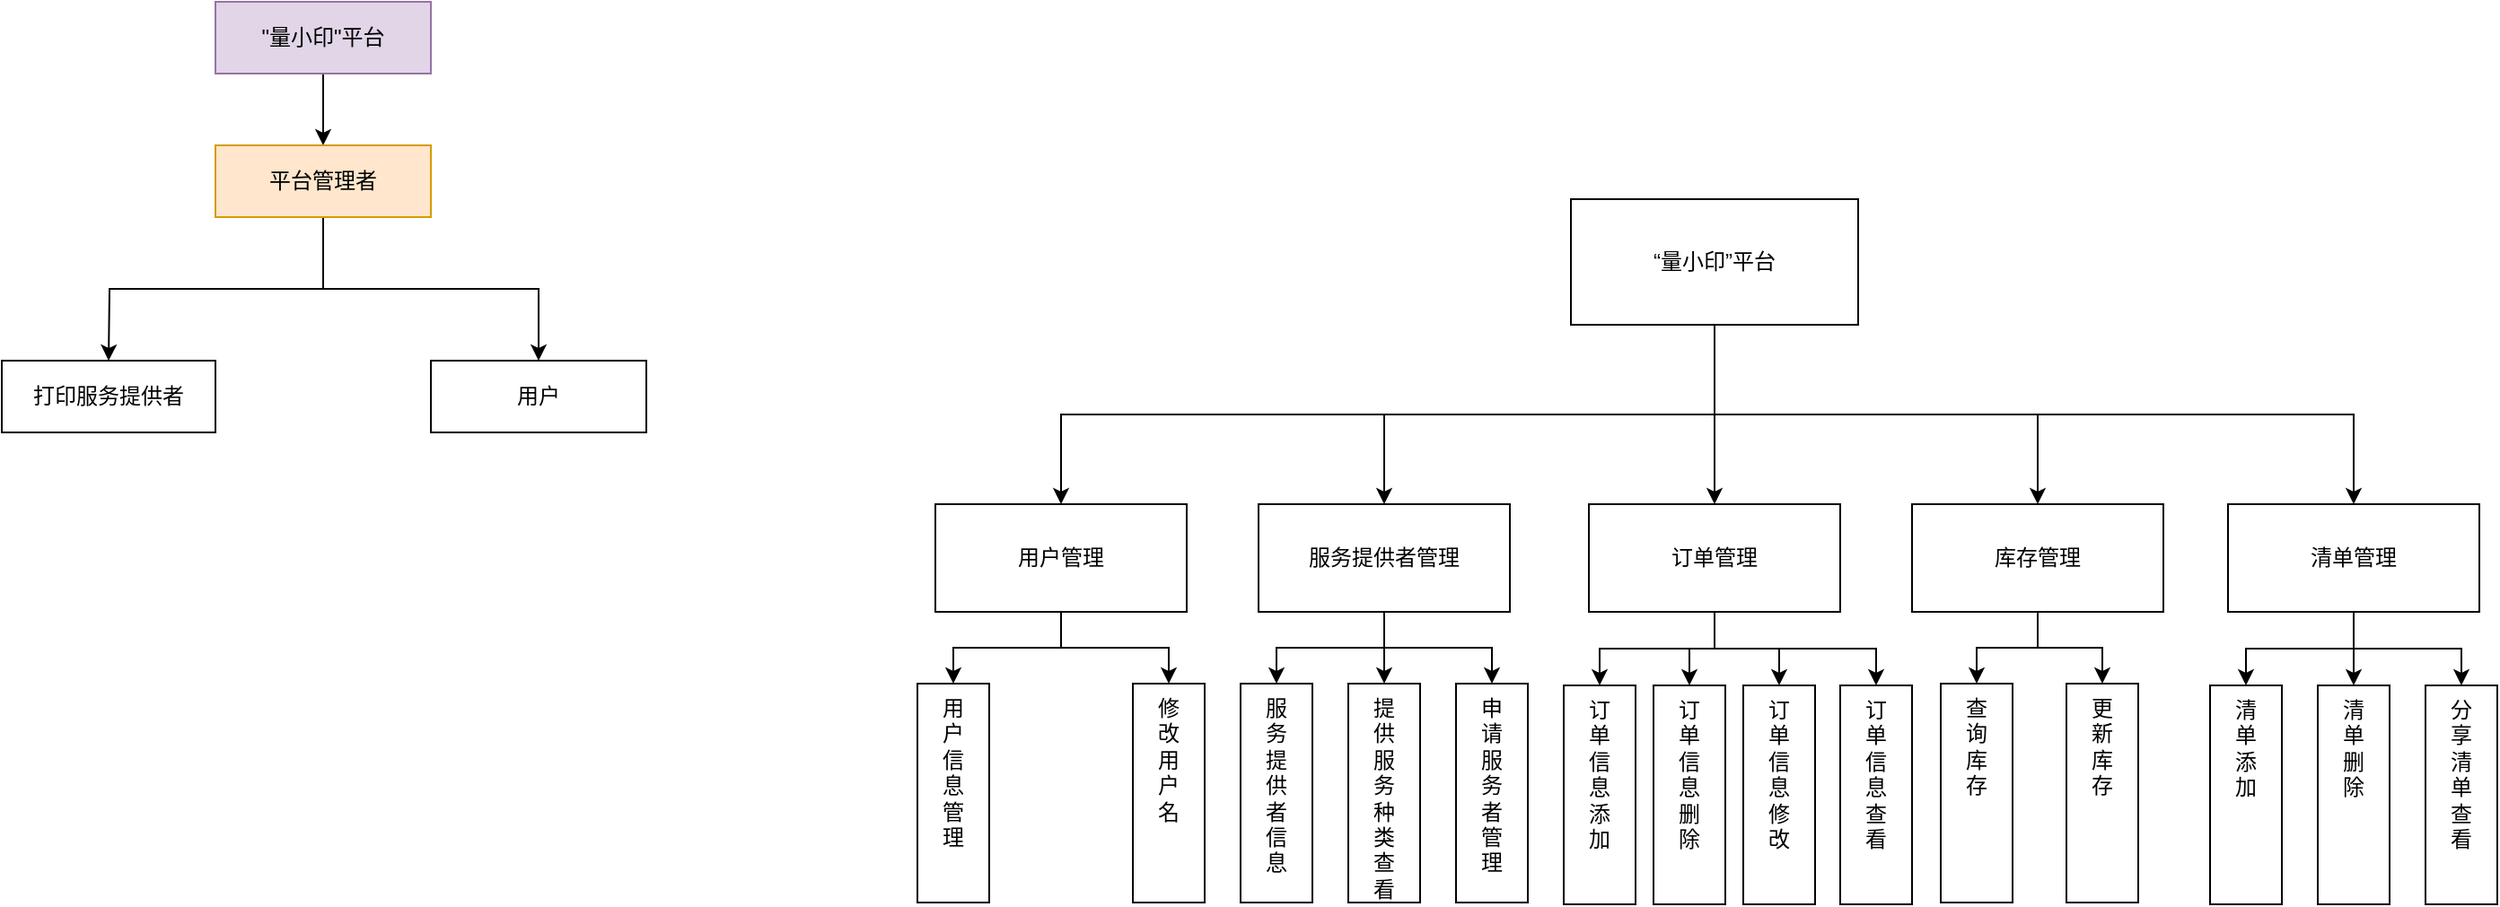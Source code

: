 <mxfile version="24.5.4" type="github">
  <diagram id="prtHgNgQTEPvFCAcTncT" name="Page-1">
    <mxGraphModel dx="2136" dy="706" grid="1" gridSize="10" guides="1" tooltips="1" connect="1" arrows="0" fold="1" page="1" pageScale="1" pageWidth="827" pageHeight="1169" math="0" shadow="0">
      <root>
        <mxCell id="0" />
        <mxCell id="1" parent="0" />
        <mxCell id="eo8ztyCEDaZwSNmkS5eb-23" style="edgeStyle=none;rounded=0;orthogonalLoop=1;jettySize=auto;html=1;exitX=0.5;exitY=1;exitDx=0;exitDy=0;entryX=0.5;entryY=0;entryDx=0;entryDy=0;fontFamily=Helvetica;fontSize=12;fontColor=default;" parent="1" source="eo8ztyCEDaZwSNmkS5eb-1" target="eo8ztyCEDaZwSNmkS5eb-5" edge="1">
          <mxGeometry relative="1" as="geometry" />
        </mxCell>
        <mxCell id="eo8ztyCEDaZwSNmkS5eb-1" value="&quot;量小印&quot;平台" style="rounded=0;whiteSpace=wrap;html=1;fillColor=#e1d5e7;strokeColor=#9673a6;" parent="1" vertex="1">
          <mxGeometry x="-531" width="120" height="40" as="geometry" />
        </mxCell>
        <mxCell id="eo8ztyCEDaZwSNmkS5eb-22" style="edgeStyle=none;rounded=0;orthogonalLoop=1;jettySize=auto;html=1;exitX=0.5;exitY=1;exitDx=0;exitDy=0;entryX=0.5;entryY=0;entryDx=0;entryDy=0;fontFamily=Helvetica;fontSize=12;fontColor=default;" parent="1" source="eo8ztyCEDaZwSNmkS5eb-5" target="eo8ztyCEDaZwSNmkS5eb-7" edge="1">
          <mxGeometry relative="1" as="geometry">
            <Array as="points">
              <mxPoint x="-471" y="160" />
              <mxPoint x="-590" y="160" />
            </Array>
          </mxGeometry>
        </mxCell>
        <mxCell id="eo8ztyCEDaZwSNmkS5eb-26" style="edgeStyle=none;rounded=0;orthogonalLoop=1;jettySize=auto;html=1;exitX=0.5;exitY=1;exitDx=0;exitDy=0;entryX=0.5;entryY=0;entryDx=0;entryDy=0;fontFamily=Helvetica;fontSize=12;fontColor=default;" parent="1" source="eo8ztyCEDaZwSNmkS5eb-5" target="eo8ztyCEDaZwSNmkS5eb-25" edge="1">
          <mxGeometry relative="1" as="geometry">
            <Array as="points">
              <mxPoint x="-471" y="160" />
              <mxPoint x="-351" y="160" />
            </Array>
          </mxGeometry>
        </mxCell>
        <mxCell id="eo8ztyCEDaZwSNmkS5eb-5" value="平台管理者" style="rounded=0;whiteSpace=wrap;html=1;fillColor=#ffe6cc;strokeColor=#d79b00;" parent="1" vertex="1">
          <mxGeometry x="-531" y="80" width="120" height="40" as="geometry" />
        </mxCell>
        <mxCell id="eo8ztyCEDaZwSNmkS5eb-7" value="打印服务提供者" style="rounded=0;whiteSpace=wrap;html=1;" parent="1" vertex="1">
          <mxGeometry x="-650" y="200" width="119" height="40" as="geometry" />
        </mxCell>
        <mxCell id="eo8ztyCEDaZwSNmkS5eb-25" value="用户" style="rounded=0;whiteSpace=wrap;html=1;align=center;verticalAlign=middle;fontFamily=Helvetica;fontSize=12;" parent="1" vertex="1">
          <mxGeometry x="-411" y="200" width="120" height="40" as="geometry" />
        </mxCell>
        <mxCell id="jekMzqSXlH_Obq3xWIvD-2" value="用&lt;div&gt;户&lt;/div&gt;&lt;div&gt;信&lt;/div&gt;&lt;div&gt;息&lt;/div&gt;&lt;div&gt;管&lt;/div&gt;&lt;div&gt;理&lt;/div&gt;" style="rounded=0;whiteSpace=wrap;html=1;verticalAlign=top;horizontal=1;textDirection=ltr;" vertex="1" parent="1">
          <mxGeometry x="-140" y="380" width="40" height="122" as="geometry" />
        </mxCell>
        <mxCell id="jekMzqSXlH_Obq3xWIvD-9" style="edgeStyle=orthogonalEdgeStyle;rounded=0;orthogonalLoop=1;jettySize=auto;html=1;exitX=0.5;exitY=1;exitDx=0;exitDy=0;entryX=0.5;entryY=0;entryDx=0;entryDy=0;" edge="1" parent="1" source="jekMzqSXlH_Obq3xWIvD-3" target="jekMzqSXlH_Obq3xWIvD-5">
          <mxGeometry relative="1" as="geometry" />
        </mxCell>
        <mxCell id="jekMzqSXlH_Obq3xWIvD-10" style="edgeStyle=orthogonalEdgeStyle;rounded=0;orthogonalLoop=1;jettySize=auto;html=1;exitX=0.5;exitY=1;exitDx=0;exitDy=0;entryX=0.5;entryY=0;entryDx=0;entryDy=0;" edge="1" parent="1" source="jekMzqSXlH_Obq3xWIvD-3" target="jekMzqSXlH_Obq3xWIvD-4">
          <mxGeometry relative="1" as="geometry" />
        </mxCell>
        <mxCell id="jekMzqSXlH_Obq3xWIvD-11" style="edgeStyle=orthogonalEdgeStyle;rounded=0;orthogonalLoop=1;jettySize=auto;html=1;exitX=0.5;exitY=1;exitDx=0;exitDy=0;entryX=0.5;entryY=0;entryDx=0;entryDy=0;" edge="1" parent="1" source="jekMzqSXlH_Obq3xWIvD-3" target="jekMzqSXlH_Obq3xWIvD-6">
          <mxGeometry relative="1" as="geometry" />
        </mxCell>
        <mxCell id="jekMzqSXlH_Obq3xWIvD-12" style="edgeStyle=orthogonalEdgeStyle;rounded=0;orthogonalLoop=1;jettySize=auto;html=1;exitX=0.5;exitY=1;exitDx=0;exitDy=0;entryX=0.5;entryY=0;entryDx=0;entryDy=0;" edge="1" parent="1" source="jekMzqSXlH_Obq3xWIvD-3" target="jekMzqSXlH_Obq3xWIvD-7">
          <mxGeometry relative="1" as="geometry" />
        </mxCell>
        <mxCell id="jekMzqSXlH_Obq3xWIvD-26" style="edgeStyle=orthogonalEdgeStyle;rounded=0;orthogonalLoop=1;jettySize=auto;html=1;exitX=0.5;exitY=1;exitDx=0;exitDy=0;entryX=0.5;entryY=0;entryDx=0;entryDy=0;" edge="1" parent="1" source="jekMzqSXlH_Obq3xWIvD-3" target="jekMzqSXlH_Obq3xWIvD-25">
          <mxGeometry relative="1" as="geometry" />
        </mxCell>
        <mxCell id="jekMzqSXlH_Obq3xWIvD-3" value="“量小印”平台" style="rounded=0;whiteSpace=wrap;html=1;" vertex="1" parent="1">
          <mxGeometry x="224" y="110" width="160" height="70" as="geometry" />
        </mxCell>
        <mxCell id="jekMzqSXlH_Obq3xWIvD-36" style="edgeStyle=orthogonalEdgeStyle;rounded=0;orthogonalLoop=1;jettySize=auto;html=1;exitX=0.5;exitY=1;exitDx=0;exitDy=0;entryX=0.5;entryY=0;entryDx=0;entryDy=0;" edge="1" parent="1" source="jekMzqSXlH_Obq3xWIvD-4" target="jekMzqSXlH_Obq3xWIvD-13">
          <mxGeometry relative="1" as="geometry" />
        </mxCell>
        <mxCell id="jekMzqSXlH_Obq3xWIvD-37" style="edgeStyle=orthogonalEdgeStyle;rounded=0;orthogonalLoop=1;jettySize=auto;html=1;exitX=0.5;exitY=1;exitDx=0;exitDy=0;" edge="1" parent="1" source="jekMzqSXlH_Obq3xWIvD-4" target="jekMzqSXlH_Obq3xWIvD-14">
          <mxGeometry relative="1" as="geometry" />
        </mxCell>
        <mxCell id="jekMzqSXlH_Obq3xWIvD-38" style="edgeStyle=orthogonalEdgeStyle;rounded=0;orthogonalLoop=1;jettySize=auto;html=1;exitX=0.5;exitY=1;exitDx=0;exitDy=0;" edge="1" parent="1" source="jekMzqSXlH_Obq3xWIvD-4" target="jekMzqSXlH_Obq3xWIvD-15">
          <mxGeometry relative="1" as="geometry" />
        </mxCell>
        <mxCell id="jekMzqSXlH_Obq3xWIvD-39" style="edgeStyle=orthogonalEdgeStyle;rounded=0;orthogonalLoop=1;jettySize=auto;html=1;exitX=0.5;exitY=1;exitDx=0;exitDy=0;entryX=0.5;entryY=0;entryDx=0;entryDy=0;" edge="1" parent="1" source="jekMzqSXlH_Obq3xWIvD-4" target="jekMzqSXlH_Obq3xWIvD-16">
          <mxGeometry relative="1" as="geometry" />
        </mxCell>
        <mxCell id="jekMzqSXlH_Obq3xWIvD-4" value="订单管理" style="rounded=0;whiteSpace=wrap;html=1;" vertex="1" parent="1">
          <mxGeometry x="234" y="280" width="140" height="60" as="geometry" />
        </mxCell>
        <mxCell id="jekMzqSXlH_Obq3xWIvD-31" style="edgeStyle=orthogonalEdgeStyle;rounded=0;orthogonalLoop=1;jettySize=auto;html=1;exitX=0.5;exitY=1;exitDx=0;exitDy=0;entryX=0.5;entryY=0;entryDx=0;entryDy=0;" edge="1" parent="1" source="jekMzqSXlH_Obq3xWIvD-5" target="jekMzqSXlH_Obq3xWIvD-2">
          <mxGeometry relative="1" as="geometry" />
        </mxCell>
        <mxCell id="jekMzqSXlH_Obq3xWIvD-32" style="edgeStyle=orthogonalEdgeStyle;rounded=0;orthogonalLoop=1;jettySize=auto;html=1;exitX=0.5;exitY=1;exitDx=0;exitDy=0;entryX=0.5;entryY=0;entryDx=0;entryDy=0;" edge="1" parent="1" source="jekMzqSXlH_Obq3xWIvD-5" target="jekMzqSXlH_Obq3xWIvD-23">
          <mxGeometry relative="1" as="geometry" />
        </mxCell>
        <mxCell id="jekMzqSXlH_Obq3xWIvD-5" value="用户管理" style="rounded=0;whiteSpace=wrap;html=1;" vertex="1" parent="1">
          <mxGeometry x="-130" y="280" width="140" height="60" as="geometry" />
        </mxCell>
        <mxCell id="jekMzqSXlH_Obq3xWIvD-40" style="edgeStyle=orthogonalEdgeStyle;rounded=0;orthogonalLoop=1;jettySize=auto;html=1;exitX=0.5;exitY=1;exitDx=0;exitDy=0;entryX=0.5;entryY=0;entryDx=0;entryDy=0;" edge="1" parent="1" source="jekMzqSXlH_Obq3xWIvD-6" target="jekMzqSXlH_Obq3xWIvD-17">
          <mxGeometry relative="1" as="geometry" />
        </mxCell>
        <mxCell id="jekMzqSXlH_Obq3xWIvD-41" style="edgeStyle=orthogonalEdgeStyle;rounded=0;orthogonalLoop=1;jettySize=auto;html=1;exitX=0.5;exitY=1;exitDx=0;exitDy=0;entryX=0.5;entryY=0;entryDx=0;entryDy=0;" edge="1" parent="1" source="jekMzqSXlH_Obq3xWIvD-6" target="jekMzqSXlH_Obq3xWIvD-18">
          <mxGeometry relative="1" as="geometry" />
        </mxCell>
        <mxCell id="jekMzqSXlH_Obq3xWIvD-6" value="库存管理" style="rounded=0;whiteSpace=wrap;html=1;" vertex="1" parent="1">
          <mxGeometry x="414" y="280" width="140" height="60" as="geometry" />
        </mxCell>
        <mxCell id="jekMzqSXlH_Obq3xWIvD-42" style="edgeStyle=orthogonalEdgeStyle;rounded=0;orthogonalLoop=1;jettySize=auto;html=1;exitX=0.5;exitY=1;exitDx=0;exitDy=0;entryX=0.5;entryY=0;entryDx=0;entryDy=0;" edge="1" parent="1" source="jekMzqSXlH_Obq3xWIvD-7" target="jekMzqSXlH_Obq3xWIvD-19">
          <mxGeometry relative="1" as="geometry" />
        </mxCell>
        <mxCell id="jekMzqSXlH_Obq3xWIvD-43" style="edgeStyle=orthogonalEdgeStyle;rounded=0;orthogonalLoop=1;jettySize=auto;html=1;exitX=0.5;exitY=1;exitDx=0;exitDy=0;entryX=0.5;entryY=0;entryDx=0;entryDy=0;" edge="1" parent="1" source="jekMzqSXlH_Obq3xWIvD-7" target="jekMzqSXlH_Obq3xWIvD-20">
          <mxGeometry relative="1" as="geometry" />
        </mxCell>
        <mxCell id="jekMzqSXlH_Obq3xWIvD-44" style="edgeStyle=orthogonalEdgeStyle;rounded=0;orthogonalLoop=1;jettySize=auto;html=1;exitX=0.5;exitY=1;exitDx=0;exitDy=0;entryX=0.5;entryY=0;entryDx=0;entryDy=0;" edge="1" parent="1" source="jekMzqSXlH_Obq3xWIvD-7" target="jekMzqSXlH_Obq3xWIvD-22">
          <mxGeometry relative="1" as="geometry" />
        </mxCell>
        <mxCell id="jekMzqSXlH_Obq3xWIvD-7" value="清单管理" style="rounded=0;whiteSpace=wrap;html=1;" vertex="1" parent="1">
          <mxGeometry x="590" y="280" width="140" height="60" as="geometry" />
        </mxCell>
        <mxCell id="jekMzqSXlH_Obq3xWIvD-13" value="订&lt;div&gt;单&lt;/div&gt;&lt;div&gt;信&lt;/div&gt;&lt;div&gt;息&lt;/div&gt;&lt;div&gt;添&lt;/div&gt;&lt;div&gt;加&lt;/div&gt;" style="rounded=0;whiteSpace=wrap;html=1;verticalAlign=top;horizontal=1;textDirection=ltr;" vertex="1" parent="1">
          <mxGeometry x="220" y="381" width="40" height="122" as="geometry" />
        </mxCell>
        <mxCell id="jekMzqSXlH_Obq3xWIvD-14" value="订&lt;div&gt;单&lt;/div&gt;&lt;div&gt;信&lt;/div&gt;&lt;div&gt;息&lt;/div&gt;&lt;div&gt;删&lt;/div&gt;&lt;div&gt;除&lt;/div&gt;" style="rounded=0;whiteSpace=wrap;html=1;verticalAlign=top;horizontal=1;textDirection=ltr;" vertex="1" parent="1">
          <mxGeometry x="270" y="381" width="40" height="122" as="geometry" />
        </mxCell>
        <mxCell id="jekMzqSXlH_Obq3xWIvD-15" value="订&lt;div&gt;单&lt;/div&gt;&lt;div&gt;信&lt;/div&gt;&lt;div&gt;息&lt;/div&gt;&lt;div&gt;修&lt;/div&gt;&lt;div&gt;改&lt;/div&gt;" style="rounded=0;whiteSpace=wrap;html=1;verticalAlign=top;horizontal=1;textDirection=ltr;" vertex="1" parent="1">
          <mxGeometry x="320" y="381" width="40" height="122" as="geometry" />
        </mxCell>
        <mxCell id="jekMzqSXlH_Obq3xWIvD-16" value="订&lt;div&gt;单&lt;/div&gt;&lt;div&gt;信&lt;/div&gt;&lt;div&gt;息&lt;/div&gt;&lt;div&gt;查&lt;/div&gt;&lt;div&gt;看&lt;/div&gt;" style="rounded=0;whiteSpace=wrap;html=1;verticalAlign=top;horizontal=1;textDirection=ltr;" vertex="1" parent="1">
          <mxGeometry x="374" y="381" width="40" height="122" as="geometry" />
        </mxCell>
        <mxCell id="jekMzqSXlH_Obq3xWIvD-17" value="查&lt;div&gt;询&lt;/div&gt;&lt;div&gt;库&lt;/div&gt;&lt;div&gt;存&lt;/div&gt;" style="rounded=0;whiteSpace=wrap;html=1;verticalAlign=top;horizontal=1;textDirection=ltr;" vertex="1" parent="1">
          <mxGeometry x="430" y="380" width="40" height="122" as="geometry" />
        </mxCell>
        <mxCell id="jekMzqSXlH_Obq3xWIvD-18" value="更&lt;div&gt;新&lt;/div&gt;&lt;div&gt;库&lt;/div&gt;&lt;div&gt;存&lt;/div&gt;" style="rounded=0;whiteSpace=wrap;html=1;verticalAlign=top;horizontal=1;textDirection=ltr;" vertex="1" parent="1">
          <mxGeometry x="500" y="380" width="40" height="122" as="geometry" />
        </mxCell>
        <mxCell id="jekMzqSXlH_Obq3xWIvD-19" value="&lt;div&gt;清&lt;/div&gt;&lt;div&gt;单&lt;/div&gt;&lt;div&gt;&lt;span style=&quot;background-color: initial;&quot;&gt;添&lt;/span&gt;&lt;/div&gt;&lt;div&gt;加&lt;/div&gt;" style="rounded=0;whiteSpace=wrap;html=1;verticalAlign=top;horizontal=1;textDirection=ltr;" vertex="1" parent="1">
          <mxGeometry x="580" y="381" width="40" height="122" as="geometry" />
        </mxCell>
        <mxCell id="jekMzqSXlH_Obq3xWIvD-20" value="&lt;div&gt;清&lt;/div&gt;&lt;div&gt;单&lt;/div&gt;&lt;div&gt;删&lt;/div&gt;&lt;div&gt;除&lt;/div&gt;" style="rounded=0;whiteSpace=wrap;html=1;verticalAlign=top;horizontal=1;textDirection=ltr;" vertex="1" parent="1">
          <mxGeometry x="640" y="381" width="40" height="122" as="geometry" />
        </mxCell>
        <mxCell id="jekMzqSXlH_Obq3xWIvD-22" value="&lt;div&gt;分&lt;/div&gt;&lt;div&gt;享&lt;/div&gt;&lt;div&gt;清&lt;/div&gt;&lt;div&gt;单&lt;/div&gt;&lt;div&gt;查&lt;/div&gt;&lt;div&gt;看&lt;/div&gt;" style="rounded=0;whiteSpace=wrap;html=1;verticalAlign=top;horizontal=1;textDirection=ltr;" vertex="1" parent="1">
          <mxGeometry x="700" y="381" width="40" height="122" as="geometry" />
        </mxCell>
        <mxCell id="jekMzqSXlH_Obq3xWIvD-23" value="修&lt;div&gt;改&lt;/div&gt;&lt;div&gt;用&lt;/div&gt;&lt;div&gt;户&lt;/div&gt;&lt;div&gt;名&lt;/div&gt;" style="rounded=0;whiteSpace=wrap;html=1;verticalAlign=top;horizontal=1;textDirection=ltr;" vertex="1" parent="1">
          <mxGeometry x="-20" y="380" width="40" height="122" as="geometry" />
        </mxCell>
        <mxCell id="jekMzqSXlH_Obq3xWIvD-33" style="edgeStyle=orthogonalEdgeStyle;rounded=0;orthogonalLoop=1;jettySize=auto;html=1;exitX=0.5;exitY=1;exitDx=0;exitDy=0;entryX=0.5;entryY=0;entryDx=0;entryDy=0;" edge="1" parent="1" source="jekMzqSXlH_Obq3xWIvD-25" target="jekMzqSXlH_Obq3xWIvD-28">
          <mxGeometry relative="1" as="geometry" />
        </mxCell>
        <mxCell id="jekMzqSXlH_Obq3xWIvD-34" style="edgeStyle=orthogonalEdgeStyle;rounded=0;orthogonalLoop=1;jettySize=auto;html=1;exitX=0.5;exitY=1;exitDx=0;exitDy=0;entryX=0.5;entryY=0;entryDx=0;entryDy=0;" edge="1" parent="1" source="jekMzqSXlH_Obq3xWIvD-25" target="jekMzqSXlH_Obq3xWIvD-29">
          <mxGeometry relative="1" as="geometry" />
        </mxCell>
        <mxCell id="jekMzqSXlH_Obq3xWIvD-35" style="edgeStyle=orthogonalEdgeStyle;rounded=0;orthogonalLoop=1;jettySize=auto;html=1;exitX=0.5;exitY=1;exitDx=0;exitDy=0;entryX=0.5;entryY=0;entryDx=0;entryDy=0;" edge="1" parent="1" source="jekMzqSXlH_Obq3xWIvD-25" target="jekMzqSXlH_Obq3xWIvD-30">
          <mxGeometry relative="1" as="geometry" />
        </mxCell>
        <mxCell id="jekMzqSXlH_Obq3xWIvD-25" value="服务提供者管理" style="rounded=0;whiteSpace=wrap;html=1;" vertex="1" parent="1">
          <mxGeometry x="50" y="280" width="140" height="60" as="geometry" />
        </mxCell>
        <mxCell id="jekMzqSXlH_Obq3xWIvD-28" value="&lt;div&gt;服&lt;/div&gt;&lt;div&gt;务&lt;/div&gt;&lt;div&gt;提&lt;/div&gt;&lt;div&gt;供&lt;/div&gt;&lt;div&gt;者&lt;/div&gt;&lt;div&gt;信&lt;/div&gt;&lt;div&gt;息&lt;/div&gt;" style="rounded=0;whiteSpace=wrap;html=1;verticalAlign=top;horizontal=1;textDirection=ltr;" vertex="1" parent="1">
          <mxGeometry x="40" y="380" width="40" height="122" as="geometry" />
        </mxCell>
        <mxCell id="jekMzqSXlH_Obq3xWIvD-29" value="提&lt;div&gt;供&lt;/div&gt;&lt;div&gt;服&lt;/div&gt;&lt;div&gt;务&lt;/div&gt;&lt;div&gt;种&lt;/div&gt;&lt;div&gt;类&lt;/div&gt;&lt;div&gt;查&lt;/div&gt;&lt;div&gt;看&lt;/div&gt;" style="rounded=0;whiteSpace=wrap;html=1;verticalAlign=top;horizontal=1;textDirection=ltr;" vertex="1" parent="1">
          <mxGeometry x="100" y="380" width="40" height="122" as="geometry" />
        </mxCell>
        <mxCell id="jekMzqSXlH_Obq3xWIvD-30" value="申&lt;div&gt;请&lt;/div&gt;&lt;div&gt;服&lt;/div&gt;&lt;div&gt;务&lt;/div&gt;&lt;div&gt;者&lt;/div&gt;&lt;div&gt;管&lt;/div&gt;&lt;div&gt;理&lt;/div&gt;" style="rounded=0;whiteSpace=wrap;html=1;verticalAlign=top;horizontal=1;textDirection=ltr;" vertex="1" parent="1">
          <mxGeometry x="160" y="380" width="40" height="122" as="geometry" />
        </mxCell>
      </root>
    </mxGraphModel>
  </diagram>
</mxfile>
